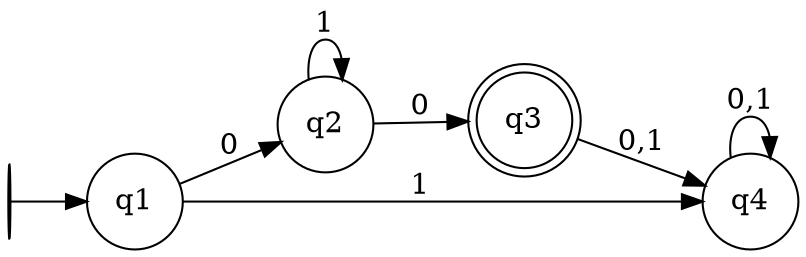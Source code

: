 digraph finite_state_machine {
	rankdir=LR;
	size="8,5"
	q0[label="", image="vbar.png", width=0, fixedsize=true];
	node [shape = doublecircle]; q3;
	node [shape = circle];
	q0 -> q1;
	q1 -> q2 [label = "0"];
	q1 -> q4 [label = "1"];
	q2 -> q3 [label = "0"];
	q2 -> q2 [label = "1"];
	q3 -> q4 [label = "0,1"];
	q4 -> q4 [label = "0,1"];
}
